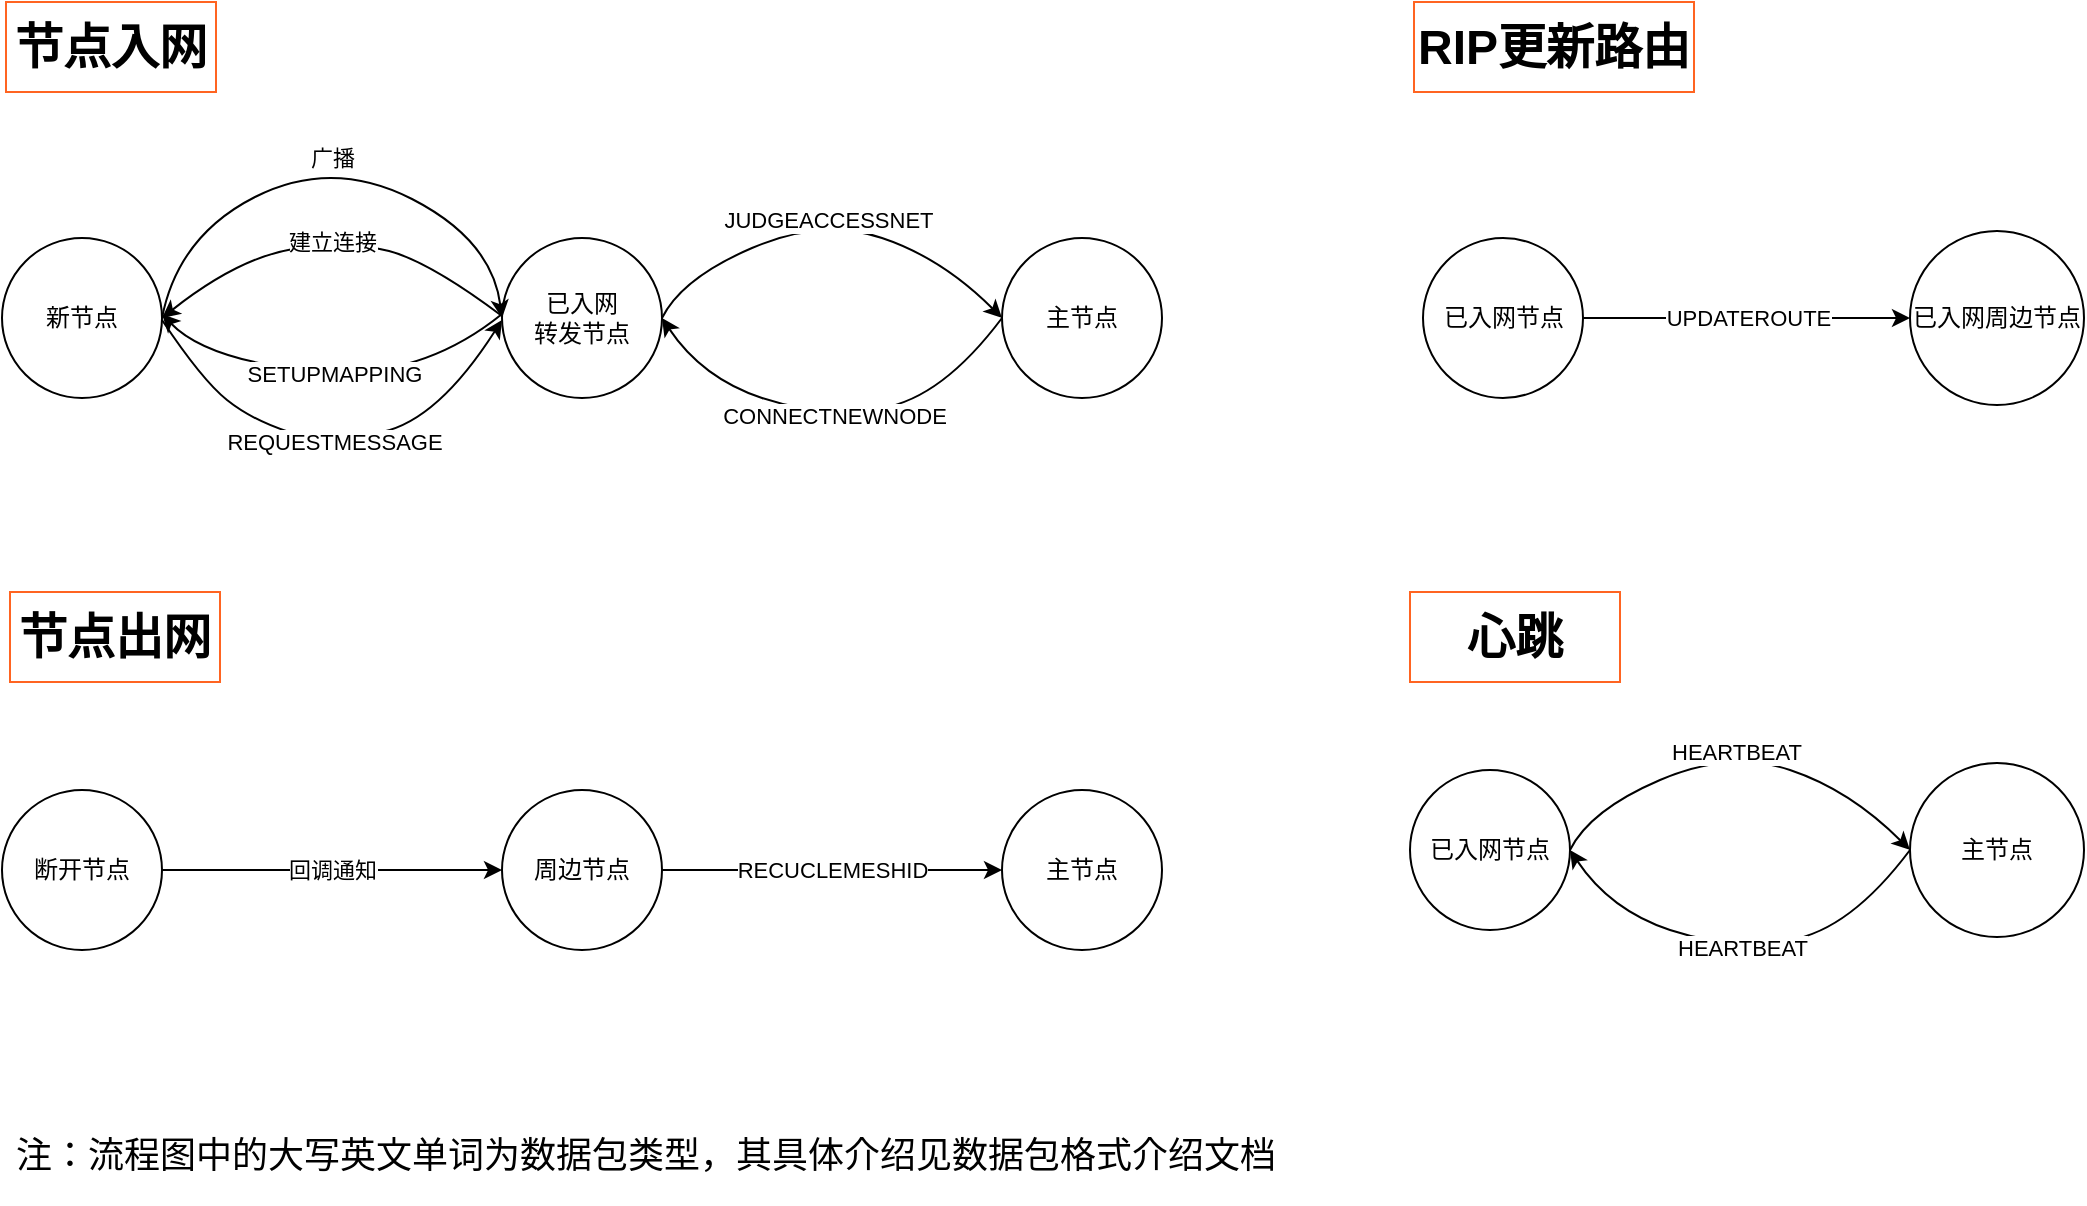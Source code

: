 <mxfile version="21.3.5" type="github">
  <diagram name="第 1 页" id="KduLYndKNVb0DiqRNAXw">
    <mxGraphModel dx="1290" dy="541" grid="0" gridSize="10" guides="1" tooltips="1" connect="1" arrows="1" fold="1" page="1" pageScale="1" pageWidth="3300" pageHeight="4681" math="0" shadow="0">
      <root>
        <mxCell id="0" />
        <mxCell id="1" parent="0" />
        <mxCell id="Hda8d-uR7hXx54jVPNDE-1" value="新节点" style="ellipse;whiteSpace=wrap;html=1;aspect=fixed;" vertex="1" parent="1">
          <mxGeometry x="170" y="258" width="80" height="80" as="geometry" />
        </mxCell>
        <mxCell id="Hda8d-uR7hXx54jVPNDE-2" value="已入网&lt;br&gt;转发节点" style="ellipse;whiteSpace=wrap;html=1;aspect=fixed;" vertex="1" parent="1">
          <mxGeometry x="420" y="258" width="80" height="80" as="geometry" />
        </mxCell>
        <mxCell id="Hda8d-uR7hXx54jVPNDE-3" value="主节点" style="ellipse;whiteSpace=wrap;html=1;aspect=fixed;" vertex="1" parent="1">
          <mxGeometry x="670" y="258" width="80" height="80" as="geometry" />
        </mxCell>
        <mxCell id="Hda8d-uR7hXx54jVPNDE-7" value="JUDGEACCESSNET" style="curved=1;endArrow=classic;html=1;rounded=0;entryX=0;entryY=0.5;entryDx=0;entryDy=0;" edge="1" parent="1" target="Hda8d-uR7hXx54jVPNDE-3">
          <mxGeometry width="50" height="50" relative="1" as="geometry">
            <mxPoint x="500" y="298" as="sourcePoint" />
            <mxPoint x="550" y="248" as="targetPoint" />
            <Array as="points">
              <mxPoint x="510" y="278" />
              <mxPoint x="580" y="248" />
              <mxPoint x="640" y="268" />
            </Array>
          </mxGeometry>
        </mxCell>
        <mxCell id="Hda8d-uR7hXx54jVPNDE-10" value="CONNECTNEWNODE" style="curved=1;endArrow=classic;html=1;rounded=0;exitX=0;exitY=0.5;exitDx=0;exitDy=0;entryX=1;entryY=0.5;entryDx=0;entryDy=0;" edge="1" parent="1" source="Hda8d-uR7hXx54jVPNDE-3" target="Hda8d-uR7hXx54jVPNDE-2">
          <mxGeometry x="-0.001" width="50" height="50" relative="1" as="geometry">
            <mxPoint x="540" y="388" as="sourcePoint" />
            <mxPoint x="590" y="338" as="targetPoint" />
            <Array as="points">
              <mxPoint x="640" y="338" />
              <mxPoint x="580" y="348" />
              <mxPoint x="520" y="328" />
            </Array>
            <mxPoint as="offset" />
          </mxGeometry>
        </mxCell>
        <mxCell id="Hda8d-uR7hXx54jVPNDE-12" value="广播" style="curved=1;endArrow=classic;html=1;rounded=0;entryX=0;entryY=0.5;entryDx=0;entryDy=0;" edge="1" parent="1">
          <mxGeometry x="-0.001" width="50" height="50" relative="1" as="geometry">
            <mxPoint x="250" y="298" as="sourcePoint" />
            <mxPoint x="420" y="298" as="targetPoint" />
            <Array as="points">
              <mxPoint x="258" y="257" />
              <mxPoint x="335" y="218" />
              <mxPoint x="415" y="259" />
            </Array>
            <mxPoint as="offset" />
          </mxGeometry>
        </mxCell>
        <mxCell id="Hda8d-uR7hXx54jVPNDE-23" value="回调通知" style="edgeStyle=orthogonalEdgeStyle;rounded=0;orthogonalLoop=1;jettySize=auto;html=1;exitX=1;exitY=0.5;exitDx=0;exitDy=0;entryX=0;entryY=0.5;entryDx=0;entryDy=0;" edge="1" parent="1" source="Hda8d-uR7hXx54jVPNDE-15" target="Hda8d-uR7hXx54jVPNDE-17">
          <mxGeometry relative="1" as="geometry" />
        </mxCell>
        <mxCell id="Hda8d-uR7hXx54jVPNDE-15" value="断开节点" style="ellipse;whiteSpace=wrap;html=1;aspect=fixed;" vertex="1" parent="1">
          <mxGeometry x="170" y="534" width="80" height="80" as="geometry" />
        </mxCell>
        <mxCell id="Hda8d-uR7hXx54jVPNDE-24" value="RECUCLEMESHID" style="edgeStyle=orthogonalEdgeStyle;rounded=0;orthogonalLoop=1;jettySize=auto;html=1;exitX=1;exitY=0.5;exitDx=0;exitDy=0;entryX=0;entryY=0.5;entryDx=0;entryDy=0;" edge="1" parent="1" source="Hda8d-uR7hXx54jVPNDE-17" target="Hda8d-uR7hXx54jVPNDE-18">
          <mxGeometry relative="1" as="geometry" />
        </mxCell>
        <mxCell id="Hda8d-uR7hXx54jVPNDE-17" value="周边节点" style="ellipse;whiteSpace=wrap;html=1;aspect=fixed;" vertex="1" parent="1">
          <mxGeometry x="420" y="534" width="80" height="80" as="geometry" />
        </mxCell>
        <mxCell id="Hda8d-uR7hXx54jVPNDE-18" value="主节点" style="ellipse;whiteSpace=wrap;html=1;aspect=fixed;" vertex="1" parent="1">
          <mxGeometry x="670" y="534" width="80" height="80" as="geometry" />
        </mxCell>
        <mxCell id="Hda8d-uR7hXx54jVPNDE-43" value="建立连接" style="curved=1;endArrow=classic;html=1;rounded=0;entryX=1;entryY=0.5;entryDx=0;entryDy=0;" edge="1" parent="1" target="Hda8d-uR7hXx54jVPNDE-1">
          <mxGeometry width="50" height="50" relative="1" as="geometry">
            <mxPoint x="420" y="297" as="sourcePoint" />
            <mxPoint x="310" y="313" as="targetPoint" />
            <Array as="points">
              <mxPoint x="384" y="270" />
              <mxPoint x="343" y="259" />
              <mxPoint x="288" y="268" />
            </Array>
          </mxGeometry>
        </mxCell>
        <mxCell id="Hda8d-uR7hXx54jVPNDE-44" value="SETUPMAPPING" style="curved=1;endArrow=classic;html=1;rounded=0;exitX=0;exitY=0.5;exitDx=0;exitDy=0;entryX=1;entryY=0.5;entryDx=0;entryDy=0;" edge="1" parent="1">
          <mxGeometry x="-0.001" width="50" height="50" relative="1" as="geometry">
            <mxPoint x="420" y="296" as="sourcePoint" />
            <mxPoint x="250" y="296" as="targetPoint" />
            <Array as="points">
              <mxPoint x="378" y="330" />
              <mxPoint x="272" y="319" />
            </Array>
            <mxPoint as="offset" />
          </mxGeometry>
        </mxCell>
        <mxCell id="Hda8d-uR7hXx54jVPNDE-46" value="REQUESTMESSAGE" style="curved=1;endArrow=classic;html=1;rounded=0;exitX=0;exitY=0.5;exitDx=0;exitDy=0;entryX=1;entryY=0.5;entryDx=0;entryDy=0;" edge="1" parent="1">
          <mxGeometry x="-0.001" width="50" height="50" relative="1" as="geometry">
            <mxPoint x="250" y="299" as="sourcePoint" />
            <mxPoint x="420" y="299" as="targetPoint" />
            <Array as="points">
              <mxPoint x="270" y="329" />
              <mxPoint x="295" y="349" />
              <mxPoint x="332" y="361" />
              <mxPoint x="388" y="349" />
            </Array>
            <mxPoint as="offset" />
          </mxGeometry>
        </mxCell>
        <mxCell id="Hda8d-uR7hXx54jVPNDE-51" value="UPDATEROUTE" style="edgeStyle=orthogonalEdgeStyle;rounded=0;orthogonalLoop=1;jettySize=auto;html=1;exitX=1;exitY=0.5;exitDx=0;exitDy=0;entryX=0;entryY=0.5;entryDx=0;entryDy=0;" edge="1" parent="1" source="Hda8d-uR7hXx54jVPNDE-49" target="Hda8d-uR7hXx54jVPNDE-50">
          <mxGeometry relative="1" as="geometry" />
        </mxCell>
        <mxCell id="Hda8d-uR7hXx54jVPNDE-49" value="已入网节点" style="ellipse;whiteSpace=wrap;html=1;aspect=fixed;" vertex="1" parent="1">
          <mxGeometry x="880.5" y="258" width="80" height="80" as="geometry" />
        </mxCell>
        <mxCell id="Hda8d-uR7hXx54jVPNDE-50" value="已入网周边节点" style="ellipse;whiteSpace=wrap;html=1;aspect=fixed;" vertex="1" parent="1">
          <mxGeometry x="1124" y="254.5" width="87" height="87" as="geometry" />
        </mxCell>
        <mxCell id="Hda8d-uR7hXx54jVPNDE-53" value="已入网节点" style="ellipse;whiteSpace=wrap;html=1;aspect=fixed;" vertex="1" parent="1">
          <mxGeometry x="874" y="524" width="80" height="80" as="geometry" />
        </mxCell>
        <mxCell id="Hda8d-uR7hXx54jVPNDE-54" value="主节点" style="ellipse;whiteSpace=wrap;html=1;aspect=fixed;" vertex="1" parent="1">
          <mxGeometry x="1124" y="520.5" width="87" height="87" as="geometry" />
        </mxCell>
        <mxCell id="Hda8d-uR7hXx54jVPNDE-55" value="&lt;font style=&quot;font-size: 24px;&quot;&gt;&lt;b&gt;节点入网&lt;/b&gt;&lt;/font&gt;" style="text;html=1;strokeColor=#FF6421;fillColor=none;align=center;verticalAlign=middle;whiteSpace=wrap;rounded=0;" vertex="1" parent="1">
          <mxGeometry x="172" y="140" width="105" height="45" as="geometry" />
        </mxCell>
        <mxCell id="Hda8d-uR7hXx54jVPNDE-56" value="&lt;font style=&quot;font-size: 24px;&quot;&gt;&lt;b&gt;节点出网&lt;/b&gt;&lt;/font&gt;" style="text;html=1;strokeColor=#FF6421;fillColor=none;align=center;verticalAlign=middle;whiteSpace=wrap;rounded=0;" vertex="1" parent="1">
          <mxGeometry x="174" y="435" width="105" height="45" as="geometry" />
        </mxCell>
        <mxCell id="Hda8d-uR7hXx54jVPNDE-57" value="&lt;font style=&quot;font-size: 24px;&quot;&gt;&lt;b&gt;RIP更新路由&lt;/b&gt;&lt;/font&gt;" style="text;html=1;strokeColor=#FF6421;fillColor=none;align=center;verticalAlign=middle;whiteSpace=wrap;rounded=0;" vertex="1" parent="1">
          <mxGeometry x="876" y="140" width="140" height="45" as="geometry" />
        </mxCell>
        <mxCell id="Hda8d-uR7hXx54jVPNDE-58" value="HEARTBEAT" style="curved=1;endArrow=classic;html=1;rounded=0;entryX=0;entryY=0.5;entryDx=0;entryDy=0;" edge="1" parent="1">
          <mxGeometry x="-0.001" width="50" height="50" relative="1" as="geometry">
            <mxPoint x="954" y="564" as="sourcePoint" />
            <mxPoint x="1124" y="564" as="targetPoint" />
            <Array as="points">
              <mxPoint x="964" y="544" />
              <mxPoint x="1034" y="514" />
              <mxPoint x="1094" y="534" />
            </Array>
            <mxPoint as="offset" />
          </mxGeometry>
        </mxCell>
        <mxCell id="Hda8d-uR7hXx54jVPNDE-59" value="HEARTBEAT" style="curved=1;endArrow=classic;html=1;rounded=0;exitX=0;exitY=0.5;exitDx=0;exitDy=0;entryX=1;entryY=0.5;entryDx=0;entryDy=0;" edge="1" parent="1">
          <mxGeometry x="-0.001" width="50" height="50" relative="1" as="geometry">
            <mxPoint x="1124" y="564" as="sourcePoint" />
            <mxPoint x="954" y="564" as="targetPoint" />
            <Array as="points">
              <mxPoint x="1094" y="604" />
              <mxPoint x="1034" y="614" />
              <mxPoint x="974" y="594" />
            </Array>
            <mxPoint as="offset" />
          </mxGeometry>
        </mxCell>
        <mxCell id="Hda8d-uR7hXx54jVPNDE-60" value="&lt;font style=&quot;font-size: 24px;&quot;&gt;&lt;b&gt;心跳&lt;/b&gt;&lt;/font&gt;" style="text;html=1;strokeColor=#FF6421;fillColor=none;align=center;verticalAlign=middle;whiteSpace=wrap;rounded=0;" vertex="1" parent="1">
          <mxGeometry x="874" y="435" width="105" height="45" as="geometry" />
        </mxCell>
        <mxCell id="Hda8d-uR7hXx54jVPNDE-61" value="&lt;font style=&quot;font-size: 18px;&quot;&gt;注：流程图中的大写英文单词为数据包类型，其具体介绍见数据包格式介绍文档&lt;/font&gt;" style="text;html=1;strokeColor=none;fillColor=none;align=center;verticalAlign=middle;whiteSpace=wrap;rounded=0;" vertex="1" parent="1">
          <mxGeometry x="174" y="693" width="636" height="48" as="geometry" />
        </mxCell>
      </root>
    </mxGraphModel>
  </diagram>
</mxfile>
